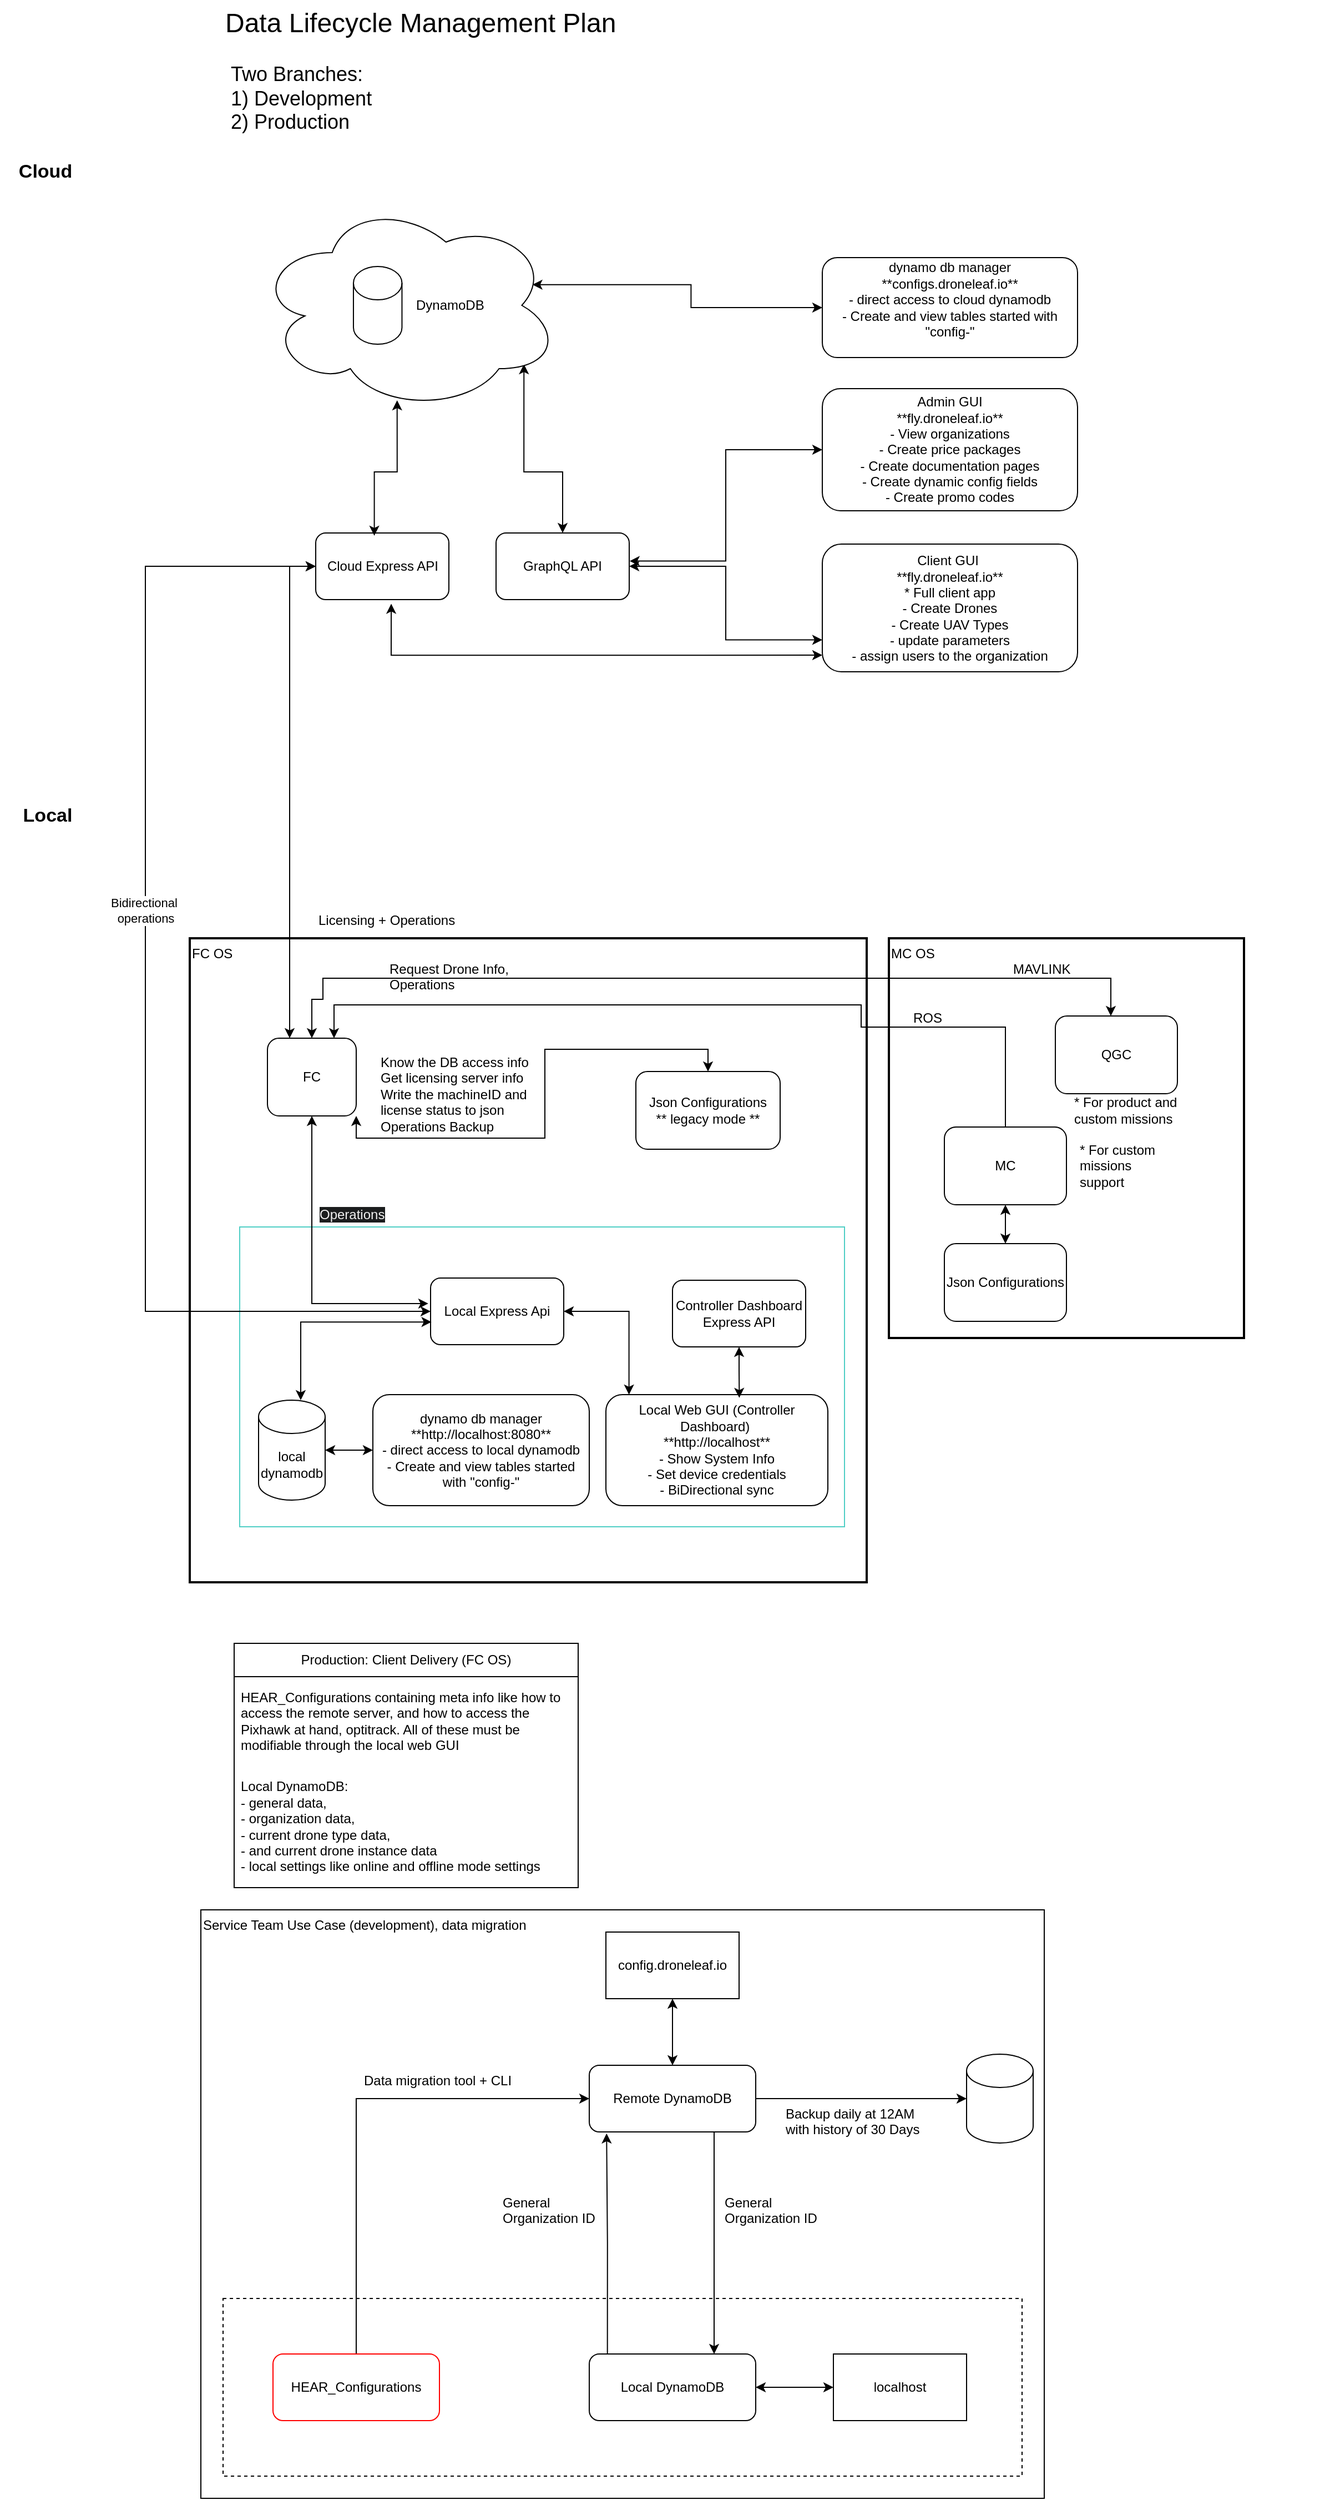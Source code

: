<mxfile version="24.7.17">
  <diagram name="Page-1" id="wEaOUi3Pj6hZfM4FQyrd">
    <mxGraphModel dx="1971" dy="1722" grid="1" gridSize="10" guides="1" tooltips="1" connect="1" arrows="1" fold="1" page="1" pageScale="1" pageWidth="850" pageHeight="1100" math="0" shadow="0">
      <root>
        <mxCell id="0" />
        <mxCell id="1" parent="0" />
        <mxCell id="-x9LoiYlIFWPIXEZT7Lc-37" value="" style="rounded=0;whiteSpace=wrap;html=1;align=left;verticalAlign=top;fillColor=none;strokeWidth=2;strokeColor=#FFFFFF;" vertex="1" parent="1">
          <mxGeometry x="-170" y="355" width="1200" height="755" as="geometry" />
        </mxCell>
        <mxCell id="-x9LoiYlIFWPIXEZT7Lc-34" value="" style="rounded=0;whiteSpace=wrap;html=1;align=left;verticalAlign=top;fillColor=none;strokeWidth=2;strokeColor=#FFFFFF;" vertex="1" parent="1">
          <mxGeometry x="-170" y="-220" width="1200" height="530" as="geometry" />
        </mxCell>
        <mxCell id="qlC8jze0-tgk6nKBFoq2-5" value="FC OS" style="rounded=0;whiteSpace=wrap;html=1;align=left;verticalAlign=top;fillColor=none;strokeWidth=2;" parent="1" vertex="1">
          <mxGeometry y="495" width="610" height="580" as="geometry" />
        </mxCell>
        <mxCell id="-x9LoiYlIFWPIXEZT7Lc-21" value="" style="rounded=0;whiteSpace=wrap;html=1;align=left;verticalAlign=top;fillColor=none;strokeWidth=1;strokeColor=#50cec5;" vertex="1" parent="1">
          <mxGeometry x="45" y="755" width="545" height="270" as="geometry" />
        </mxCell>
        <mxCell id="C1pOEUcsQqXFjarirRQL-31" value="Service Team Use Case (development), data migration" style="rounded=0;whiteSpace=wrap;html=1;verticalAlign=top;align=left;" parent="1" vertex="1">
          <mxGeometry x="10" y="1370" width="760" height="530" as="geometry" />
        </mxCell>
        <mxCell id="C1pOEUcsQqXFjarirRQL-26" value="" style="rounded=0;whiteSpace=wrap;html=1;fillColor=none;dashed=1;" parent="1" vertex="1">
          <mxGeometry x="30" y="1720" width="720" height="160" as="geometry" />
        </mxCell>
        <mxCell id="qlC8jze0-tgk6nKBFoq2-6" value="MC OS" style="rounded=0;whiteSpace=wrap;html=1;align=left;verticalAlign=top;strokeWidth=2;" parent="1" vertex="1">
          <mxGeometry x="630" y="495" width="320" height="360" as="geometry" />
        </mxCell>
        <mxCell id="qlC8jze0-tgk6nKBFoq2-7" value="FC" style="rounded=1;whiteSpace=wrap;html=1;" parent="1" vertex="1">
          <mxGeometry x="70" y="585" width="80" height="70" as="geometry" />
        </mxCell>
        <mxCell id="C1pOEUcsQqXFjarirRQL-5" style="edgeStyle=orthogonalEdgeStyle;rounded=0;orthogonalLoop=1;jettySize=auto;html=1;exitX=-0.017;exitY=0.383;exitDx=0;exitDy=0;exitPerimeter=0;entryX=0.5;entryY=1;entryDx=0;entryDy=0;startArrow=classic;startFill=1;" parent="1" source="-x9LoiYlIFWPIXEZT7Lc-17" target="qlC8jze0-tgk6nKBFoq2-7" edge="1">
          <mxGeometry relative="1" as="geometry" />
        </mxCell>
        <mxCell id="qlC8jze0-tgk6nKBFoq2-8" value="local&lt;div&gt;dynamo&lt;span style=&quot;background-color: initial;&quot;&gt;db&lt;/span&gt;&lt;/div&gt;" style="shape=cylinder3;whiteSpace=wrap;html=1;boundedLbl=1;backgroundOutline=1;size=15;" parent="1" vertex="1">
          <mxGeometry x="62" y="911" width="60" height="90" as="geometry" />
        </mxCell>
        <mxCell id="qlC8jze0-tgk6nKBFoq2-10" value="Local Web GUI (Controller Dashboard)&amp;nbsp;&lt;div&gt;**http://localhost**&lt;br&gt;&lt;div&gt;- Show System Info&lt;br&gt;- Set device credentials&lt;br&gt;- BiDirectional sync&lt;/div&gt;&lt;/div&gt;" style="rounded=1;whiteSpace=wrap;html=1;" parent="1" vertex="1">
          <mxGeometry x="375" y="906" width="200" height="100" as="geometry" />
        </mxCell>
        <mxCell id="qlC8jze0-tgk6nKBFoq2-12" value="Json Configurations&lt;div&gt;** legacy mode **&lt;/div&gt;" style="rounded=1;whiteSpace=wrap;html=1;" parent="1" vertex="1">
          <mxGeometry x="402" y="615" width="130" height="70" as="geometry" />
        </mxCell>
        <mxCell id="qlC8jze0-tgk6nKBFoq2-13" value="Json Configurations" style="rounded=1;whiteSpace=wrap;html=1;" parent="1" vertex="1">
          <mxGeometry x="680" y="770" width="110" height="70" as="geometry" />
        </mxCell>
        <mxCell id="C1pOEUcsQqXFjarirRQL-33" style="edgeStyle=orthogonalEdgeStyle;rounded=0;orthogonalLoop=1;jettySize=auto;html=1;entryX=0.5;entryY=0;entryDx=0;entryDy=0;startArrow=classic;startFill=1;" parent="1" source="qlC8jze0-tgk6nKBFoq2-14" target="qlC8jze0-tgk6nKBFoq2-7" edge="1">
          <mxGeometry relative="1" as="geometry">
            <mxPoint x="705" y="530" as="sourcePoint" />
            <mxPoint x="105" y="550" as="targetPoint" />
            <Array as="points">
              <mxPoint x="830" y="531" />
              <mxPoint x="120" y="531" />
              <mxPoint x="120" y="550" />
              <mxPoint x="110" y="550" />
            </Array>
          </mxGeometry>
        </mxCell>
        <mxCell id="qlC8jze0-tgk6nKBFoq2-14" value="QGC" style="rounded=1;whiteSpace=wrap;html=1;" parent="1" vertex="1">
          <mxGeometry x="780" y="565" width="110" height="70" as="geometry" />
        </mxCell>
        <mxCell id="C1pOEUcsQqXFjarirRQL-48" style="edgeStyle=orthogonalEdgeStyle;rounded=0;orthogonalLoop=1;jettySize=auto;html=1;exitX=0.5;exitY=0;exitDx=0;exitDy=0;entryX=0.75;entryY=0;entryDx=0;entryDy=0;startArrow=none;startFill=0;" parent="1" source="qlC8jze0-tgk6nKBFoq2-16" target="qlC8jze0-tgk6nKBFoq2-7" edge="1">
          <mxGeometry relative="1" as="geometry">
            <Array as="points">
              <mxPoint x="735" y="575" />
              <mxPoint x="605" y="575" />
              <mxPoint x="605" y="555" />
              <mxPoint x="130" y="555" />
            </Array>
          </mxGeometry>
        </mxCell>
        <mxCell id="qlC8jze0-tgk6nKBFoq2-16" value="MC" style="rounded=1;whiteSpace=wrap;html=1;" parent="1" vertex="1">
          <mxGeometry x="680" y="665" width="110" height="70" as="geometry" />
        </mxCell>
        <mxCell id="C1pOEUcsQqXFjarirRQL-1" value="Production: Client Delivery (FC OS)" style="swimlane;fontStyle=0;childLayout=stackLayout;horizontal=1;startSize=30;horizontalStack=0;resizeParent=1;resizeParentMax=0;resizeLast=0;collapsible=1;marginBottom=0;whiteSpace=wrap;html=1;" parent="1" vertex="1">
          <mxGeometry x="40" y="1130" width="310" height="220" as="geometry">
            <mxRectangle x="40" y="1130" width="230" height="30" as="alternateBounds" />
          </mxGeometry>
        </mxCell>
        <mxCell id="C1pOEUcsQqXFjarirRQL-3" value="HEAR_Configurations containing meta info like how to access the remote server, and how to access the Pixhawk at hand, optitrack. All of these must be modifiable through the local web GUI" style="text;strokeColor=none;fillColor=none;align=left;verticalAlign=middle;spacingLeft=4;spacingRight=4;overflow=hidden;points=[[0,0.5],[1,0.5]];portConstraint=eastwest;rotatable=0;whiteSpace=wrap;html=1;" parent="C1pOEUcsQqXFjarirRQL-1" vertex="1">
          <mxGeometry y="30" width="310" height="80" as="geometry" />
        </mxCell>
        <mxCell id="C1pOEUcsQqXFjarirRQL-4" value="Local DynamoDB:&lt;div&gt;- general data,&amp;nbsp;&lt;/div&gt;&lt;div&gt;- organization data,&amp;nbsp;&lt;/div&gt;&lt;div&gt;- current drone type data,&amp;nbsp;&lt;/div&gt;&lt;div&gt;- and current drone instance data&lt;/div&gt;&lt;div&gt;- local settings like online and offline mode settings&lt;/div&gt;" style="text;strokeColor=none;fillColor=none;align=left;verticalAlign=middle;spacingLeft=4;spacingRight=4;overflow=hidden;points=[[0,0.5],[1,0.5]];portConstraint=eastwest;rotatable=0;whiteSpace=wrap;html=1;" parent="C1pOEUcsQqXFjarirRQL-1" vertex="1">
          <mxGeometry y="110" width="310" height="110" as="geometry" />
        </mxCell>
        <mxCell id="C1pOEUcsQqXFjarirRQL-6" style="edgeStyle=orthogonalEdgeStyle;rounded=0;orthogonalLoop=1;jettySize=auto;html=1;exitX=0.5;exitY=0;exitDx=0;exitDy=0;entryX=1;entryY=1;entryDx=0;entryDy=0;startArrow=classic;startFill=1;" parent="1" source="qlC8jze0-tgk6nKBFoq2-12" target="qlC8jze0-tgk6nKBFoq2-7" edge="1">
          <mxGeometry relative="1" as="geometry">
            <mxPoint x="120" y="765" as="sourcePoint" />
            <mxPoint x="120" y="665" as="targetPoint" />
            <Array as="points">
              <mxPoint x="467" y="595" />
              <mxPoint x="320" y="595" />
              <mxPoint x="320" y="675" />
              <mxPoint x="150" y="675" />
            </Array>
          </mxGeometry>
        </mxCell>
        <mxCell id="C1pOEUcsQqXFjarirRQL-7" value="Know the DB access info&lt;div&gt;Get licensing server info&lt;br&gt;&lt;div&gt;Write the machineID and license status to json&lt;/div&gt;&lt;/div&gt;&lt;div&gt;Operations Backup&lt;/div&gt;" style="text;html=1;align=left;verticalAlign=top;whiteSpace=wrap;rounded=0;" parent="1" vertex="1">
          <mxGeometry x="170" y="593" width="145" height="100" as="geometry" />
        </mxCell>
        <mxCell id="C1pOEUcsQqXFjarirRQL-9" style="edgeStyle=orthogonalEdgeStyle;rounded=0;orthogonalLoop=1;jettySize=auto;html=1;entryX=0.104;entryY=0;entryDx=0;entryDy=0;startArrow=classic;startFill=1;entryPerimeter=0;" parent="1" source="-x9LoiYlIFWPIXEZT7Lc-17" target="qlC8jze0-tgk6nKBFoq2-10" edge="1">
          <mxGeometry relative="1" as="geometry">
            <mxPoint x="300" y="765" as="sourcePoint" />
            <mxPoint x="160" y="665" as="targetPoint" />
          </mxGeometry>
        </mxCell>
        <mxCell id="C1pOEUcsQqXFjarirRQL-13" style="edgeStyle=orthogonalEdgeStyle;rounded=0;orthogonalLoop=1;jettySize=auto;html=1;exitX=0.5;exitY=0;exitDx=0;exitDy=0;" parent="1" source="C1pOEUcsQqXFjarirRQL-10" target="C1pOEUcsQqXFjarirRQL-11" edge="1">
          <mxGeometry relative="1" as="geometry">
            <Array as="points">
              <mxPoint x="150" y="1540" />
            </Array>
          </mxGeometry>
        </mxCell>
        <mxCell id="C1pOEUcsQqXFjarirRQL-10" value="HEAR_Configurations" style="rounded=1;whiteSpace=wrap;html=1;strokeColor=#FF0000;" parent="1" vertex="1">
          <mxGeometry x="75" y="1770" width="150" height="60" as="geometry" />
        </mxCell>
        <mxCell id="C1pOEUcsQqXFjarirRQL-11" value="Remote DynamoDB" style="rounded=1;whiteSpace=wrap;html=1;" parent="1" vertex="1">
          <mxGeometry x="360" y="1510" width="150" height="60" as="geometry" />
        </mxCell>
        <mxCell id="C1pOEUcsQqXFjarirRQL-12" value="Local DynamoDB" style="rounded=1;whiteSpace=wrap;html=1;" parent="1" vertex="1">
          <mxGeometry x="360" y="1770" width="150" height="60" as="geometry" />
        </mxCell>
        <mxCell id="C1pOEUcsQqXFjarirRQL-14" value="Data migration tool + CLI" style="text;html=1;align=left;verticalAlign=top;whiteSpace=wrap;rounded=0;" parent="1" vertex="1">
          <mxGeometry x="155" y="1510" width="160" height="30" as="geometry" />
        </mxCell>
        <mxCell id="C1pOEUcsQqXFjarirRQL-15" style="edgeStyle=orthogonalEdgeStyle;rounded=0;orthogonalLoop=1;jettySize=auto;html=1;exitX=0.109;exitY=-0.003;exitDx=0;exitDy=0;entryX=0.104;entryY=1.023;entryDx=0;entryDy=0;exitPerimeter=0;entryPerimeter=0;" parent="1" source="C1pOEUcsQqXFjarirRQL-12" target="C1pOEUcsQqXFjarirRQL-11" edge="1">
          <mxGeometry relative="1" as="geometry">
            <mxPoint x="250" y="1590" as="sourcePoint" />
            <mxPoint x="380" y="1590" as="targetPoint" />
          </mxGeometry>
        </mxCell>
        <mxCell id="C1pOEUcsQqXFjarirRQL-16" style="edgeStyle=orthogonalEdgeStyle;rounded=0;orthogonalLoop=1;jettySize=auto;html=1;exitX=0.75;exitY=1;exitDx=0;exitDy=0;entryX=0.75;entryY=0;entryDx=0;entryDy=0;" parent="1" source="C1pOEUcsQqXFjarirRQL-11" target="C1pOEUcsQqXFjarirRQL-12" edge="1">
          <mxGeometry relative="1" as="geometry">
            <mxPoint x="386" y="1780" as="sourcePoint" />
            <mxPoint x="386" y="1581" as="targetPoint" />
          </mxGeometry>
        </mxCell>
        <mxCell id="C1pOEUcsQqXFjarirRQL-17" value="General&lt;div&gt;Organization ID&lt;/div&gt;" style="text;html=1;align=left;verticalAlign=top;whiteSpace=wrap;rounded=0;" parent="1" vertex="1">
          <mxGeometry x="480" y="1620" width="100" height="80" as="geometry" />
        </mxCell>
        <mxCell id="C1pOEUcsQqXFjarirRQL-18" value="General&lt;div&gt;Organization ID&lt;/div&gt;" style="text;html=1;align=left;verticalAlign=top;whiteSpace=wrap;rounded=0;" parent="1" vertex="1">
          <mxGeometry x="280" y="1620" width="100" height="80" as="geometry" />
        </mxCell>
        <mxCell id="C1pOEUcsQqXFjarirRQL-20" style="edgeStyle=orthogonalEdgeStyle;rounded=0;orthogonalLoop=1;jettySize=auto;html=1;exitX=0.5;exitY=0;exitDx=0;exitDy=0;entryX=0.5;entryY=1;entryDx=0;entryDy=0;startArrow=classic;startFill=1;" parent="1" source="C1pOEUcsQqXFjarirRQL-11" target="C1pOEUcsQqXFjarirRQL-23" edge="1">
          <mxGeometry relative="1" as="geometry">
            <mxPoint x="550" y="1450" as="targetPoint" />
          </mxGeometry>
        </mxCell>
        <mxCell id="C1pOEUcsQqXFjarirRQL-23" value="config.droneleaf.io" style="rounded=0;whiteSpace=wrap;html=1;" parent="1" vertex="1">
          <mxGeometry x="375" y="1390" width="120" height="60" as="geometry" />
        </mxCell>
        <mxCell id="C1pOEUcsQqXFjarirRQL-24" value="localhost" style="rounded=0;whiteSpace=wrap;html=1;" parent="1" vertex="1">
          <mxGeometry x="580" y="1770" width="120" height="60" as="geometry" />
        </mxCell>
        <mxCell id="C1pOEUcsQqXFjarirRQL-25" style="edgeStyle=orthogonalEdgeStyle;rounded=0;orthogonalLoop=1;jettySize=auto;html=1;exitX=1;exitY=0.5;exitDx=0;exitDy=0;entryX=0;entryY=0.5;entryDx=0;entryDy=0;startArrow=classic;startFill=1;" parent="1" source="C1pOEUcsQqXFjarirRQL-12" target="C1pOEUcsQqXFjarirRQL-24" edge="1">
          <mxGeometry relative="1" as="geometry">
            <mxPoint x="544.5" y="1760" as="sourcePoint" />
            <mxPoint x="659.5" y="1700" as="targetPoint" />
          </mxGeometry>
        </mxCell>
        <mxCell id="C1pOEUcsQqXFjarirRQL-27" value="" style="shape=cylinder3;whiteSpace=wrap;html=1;boundedLbl=1;backgroundOutline=1;size=15;" parent="1" vertex="1">
          <mxGeometry x="700" y="1500" width="60" height="80" as="geometry" />
        </mxCell>
        <mxCell id="C1pOEUcsQqXFjarirRQL-28" style="edgeStyle=orthogonalEdgeStyle;rounded=0;orthogonalLoop=1;jettySize=auto;html=1;exitX=1;exitY=0.5;exitDx=0;exitDy=0;entryX=0;entryY=0.5;entryDx=0;entryDy=0;entryPerimeter=0;" parent="1" source="C1pOEUcsQqXFjarirRQL-11" target="C1pOEUcsQqXFjarirRQL-27" edge="1">
          <mxGeometry relative="1" as="geometry" />
        </mxCell>
        <mxCell id="C1pOEUcsQqXFjarirRQL-29" value="Backup daily at 12AM&lt;br&gt;with history of 30 Days" style="text;html=1;align=left;verticalAlign=top;whiteSpace=wrap;rounded=0;" parent="1" vertex="1">
          <mxGeometry x="535" y="1540" width="165" height="30" as="geometry" />
        </mxCell>
        <mxCell id="C1pOEUcsQqXFjarirRQL-32" value="Two Branches:&lt;div&gt;1) Development&lt;/div&gt;&lt;div&gt;2) Production&lt;/div&gt;" style="text;html=1;align=left;verticalAlign=top;whiteSpace=wrap;rounded=0;fontSize=18;" parent="1" vertex="1">
          <mxGeometry x="35" y="-300" width="250" height="80" as="geometry" />
        </mxCell>
        <mxCell id="C1pOEUcsQqXFjarirRQL-34" value="Request Drone Info, Operations" style="text;html=1;align=left;verticalAlign=top;whiteSpace=wrap;rounded=0;" parent="1" vertex="1">
          <mxGeometry x="177.5" y="509" width="112.5" height="30" as="geometry" />
        </mxCell>
        <mxCell id="C1pOEUcsQqXFjarirRQL-36" value="Data Lifecycle Management Plan" style="text;html=1;align=left;verticalAlign=top;whiteSpace=wrap;rounded=0;fontSize=24;" parent="1" vertex="1">
          <mxGeometry x="30" y="-350" width="510" height="30" as="geometry" />
        </mxCell>
        <mxCell id="C1pOEUcsQqXFjarirRQL-38" style="edgeStyle=orthogonalEdgeStyle;rounded=0;orthogonalLoop=1;jettySize=auto;html=1;exitX=0.25;exitY=0;exitDx=0;exitDy=0;entryX=0;entryY=0.5;entryDx=0;entryDy=0;startArrow=classic;startFill=1;" parent="1" source="qlC8jze0-tgk6nKBFoq2-7" target="-x9LoiYlIFWPIXEZT7Lc-22" edge="1">
          <mxGeometry relative="1" as="geometry" />
        </mxCell>
        <mxCell id="C1pOEUcsQqXFjarirRQL-39" value="Licensing + Operations" style="text;html=1;align=left;verticalAlign=top;whiteSpace=wrap;rounded=0;" parent="1" vertex="1">
          <mxGeometry x="113.5" y="465" width="162.5" height="30" as="geometry" />
        </mxCell>
        <mxCell id="C1pOEUcsQqXFjarirRQL-41" style="edgeStyle=orthogonalEdgeStyle;rounded=0;orthogonalLoop=1;jettySize=auto;html=1;exitX=0;exitY=0.5;exitDx=0;exitDy=0;startArrow=classic;startFill=1;entryX=0;entryY=0.5;entryDx=0;entryDy=0;" parent="1" source="-x9LoiYlIFWPIXEZT7Lc-17" target="-x9LoiYlIFWPIXEZT7Lc-22" edge="1">
          <mxGeometry relative="1" as="geometry">
            <Array as="points">
              <mxPoint x="-40" y="831" />
              <mxPoint x="-40" y="160" />
            </Array>
            <mxPoint x="40" y="220" as="targetPoint" />
          </mxGeometry>
        </mxCell>
        <mxCell id="-x9LoiYlIFWPIXEZT7Lc-27" value="Bidirectional&amp;nbsp;&lt;div&gt;operations&lt;/div&gt;" style="edgeLabel;html=1;align=center;verticalAlign=middle;resizable=0;points=[];" vertex="1" connectable="0" parent="C1pOEUcsQqXFjarirRQL-41">
          <mxGeometry x="0.266" y="-2" relative="1" as="geometry">
            <mxPoint x="-2" y="66" as="offset" />
          </mxGeometry>
        </mxCell>
        <mxCell id="C1pOEUcsQqXFjarirRQL-44" value="&lt;span style=&quot;color: rgb(240, 240, 240); font-family: Helvetica; font-size: 12px; font-style: normal; font-variant-ligatures: normal; font-variant-caps: normal; font-weight: 400; letter-spacing: normal; orphans: 2; text-align: left; text-indent: 0px; text-transform: none; widows: 2; word-spacing: 0px; -webkit-text-stroke-width: 0px; white-space: normal; background-color: rgb(27, 29, 30); text-decoration-thickness: initial; text-decoration-style: initial; text-decoration-color: initial; display: inline !important; float: none;&quot;&gt;Operations&lt;/span&gt;" style="text;whiteSpace=wrap;html=1;" parent="1" vertex="1">
          <mxGeometry x="115" y="730" width="90" height="40" as="geometry" />
        </mxCell>
        <mxCell id="C1pOEUcsQqXFjarirRQL-45" style="edgeStyle=orthogonalEdgeStyle;rounded=0;orthogonalLoop=1;jettySize=auto;html=1;exitX=0.5;exitY=0;exitDx=0;exitDy=0;entryX=0.5;entryY=1;entryDx=0;entryDy=0;startArrow=classic;startFill=1;" parent="1" source="qlC8jze0-tgk6nKBFoq2-13" target="qlC8jze0-tgk6nKBFoq2-16" edge="1">
          <mxGeometry relative="1" as="geometry">
            <mxPoint x="495" y="765" as="sourcePoint" />
            <mxPoint x="495" y="645" as="targetPoint" />
          </mxGeometry>
        </mxCell>
        <mxCell id="C1pOEUcsQqXFjarirRQL-46" value="* For custom missions support" style="text;html=1;align=left;verticalAlign=middle;whiteSpace=wrap;rounded=0;" parent="1" vertex="1">
          <mxGeometry x="800" y="685" width="90" height="30" as="geometry" />
        </mxCell>
        <mxCell id="C1pOEUcsQqXFjarirRQL-47" value="* For product and custom missions" style="text;html=1;align=left;verticalAlign=middle;whiteSpace=wrap;rounded=0;" parent="1" vertex="1">
          <mxGeometry x="795" y="635" width="130" height="30" as="geometry" />
        </mxCell>
        <mxCell id="C1pOEUcsQqXFjarirRQL-49" value="ROS" style="text;html=1;align=left;verticalAlign=top;whiteSpace=wrap;rounded=0;" parent="1" vertex="1">
          <mxGeometry x="650" y="553" width="50" height="30" as="geometry" />
        </mxCell>
        <mxCell id="-x9LoiYlIFWPIXEZT7Lc-4" value="MAVLINK" style="text;html=1;align=left;verticalAlign=top;whiteSpace=wrap;rounded=0;" vertex="1" parent="1">
          <mxGeometry x="740" y="509" width="50" height="30" as="geometry" />
        </mxCell>
        <mxCell id="-x9LoiYlIFWPIXEZT7Lc-5" value="Client GUI&amp;nbsp;&lt;div&gt;**fly.droneleaf.io**&lt;div&gt;* Full client app&lt;/div&gt;&lt;div&gt;- Create Drones&lt;/div&gt;&lt;div&gt;- Create UAV Types&lt;/div&gt;&lt;div&gt;- update parameters&lt;/div&gt;&lt;div&gt;- assign users to the organization&lt;/div&gt;&lt;/div&gt;" style="rounded=1;whiteSpace=wrap;html=1;" vertex="1" parent="1">
          <mxGeometry x="570" y="140" width="230" height="115" as="geometry" />
        </mxCell>
        <mxCell id="-x9LoiYlIFWPIXEZT7Lc-7" value="Admin GUI&lt;div&gt;**fly.droneleaf.io**&lt;br&gt;&lt;div&gt;- View organizations&lt;/div&gt;&lt;div&gt;- Create price packages&lt;/div&gt;&lt;div&gt;- Create documentation pages&lt;br&gt;- Create dynamic config fields&lt;br&gt;- Create promo codes&lt;/div&gt;&lt;/div&gt;" style="rounded=1;whiteSpace=wrap;html=1;" vertex="1" parent="1">
          <mxGeometry x="570" width="230" height="110" as="geometry" />
        </mxCell>
        <mxCell id="-x9LoiYlIFWPIXEZT7Lc-10" value="dynamo db manager&lt;div&gt;**http://localhost:8080**&lt;br&gt;&lt;div&gt;- direct access to local dynamodb&lt;/div&gt;&lt;div&gt;- Create and view tables started with &quot;config-&quot;&lt;br&gt;&lt;/div&gt;&lt;/div&gt;" style="rounded=1;whiteSpace=wrap;html=1;" vertex="1" parent="1">
          <mxGeometry x="165" y="906" width="195" height="100" as="geometry" />
        </mxCell>
        <mxCell id="-x9LoiYlIFWPIXEZT7Lc-11" style="edgeStyle=orthogonalEdgeStyle;rounded=0;orthogonalLoop=1;jettySize=auto;html=1;entryX=0;entryY=0.5;entryDx=0;entryDy=0;startArrow=classic;startFill=1;exitX=1.003;exitY=0.421;exitDx=0;exitDy=0;exitPerimeter=0;" edge="1" parent="1" source="-x9LoiYlIFWPIXEZT7Lc-23" target="-x9LoiYlIFWPIXEZT7Lc-7">
          <mxGeometry relative="1" as="geometry">
            <mxPoint x="389.75" y="190" as="sourcePoint" />
            <mxPoint x="389.75" y="90" as="targetPoint" />
          </mxGeometry>
        </mxCell>
        <mxCell id="-x9LoiYlIFWPIXEZT7Lc-12" style="edgeStyle=orthogonalEdgeStyle;rounded=0;orthogonalLoop=1;jettySize=auto;html=1;entryX=0;entryY=0.75;entryDx=0;entryDy=0;startArrow=classic;startFill=1;exitX=1;exitY=0.5;exitDx=0;exitDy=0;" edge="1" parent="1" source="-x9LoiYlIFWPIXEZT7Lc-23" target="-x9LoiYlIFWPIXEZT7Lc-5">
          <mxGeometry relative="1" as="geometry">
            <mxPoint x="440" y="290" as="sourcePoint" />
            <mxPoint x="440" y="190" as="targetPoint" />
          </mxGeometry>
        </mxCell>
        <mxCell id="-x9LoiYlIFWPIXEZT7Lc-14" value="dynamo db manager&lt;div&gt;**configs.droneleaf.io**&lt;br&gt;&lt;div&gt;- direct access to cloud dynamodb&lt;/div&gt;&lt;div&gt;- Create and view tables started with &quot;config-&quot;&lt;/div&gt;&lt;div&gt;&lt;br&gt;&lt;/div&gt;&lt;/div&gt;" style="rounded=1;whiteSpace=wrap;html=1;" vertex="1" parent="1">
          <mxGeometry x="570" y="-118" width="230" height="90" as="geometry" />
        </mxCell>
        <mxCell id="-x9LoiYlIFWPIXEZT7Lc-15" style="edgeStyle=orthogonalEdgeStyle;rounded=0;orthogonalLoop=1;jettySize=auto;html=1;startArrow=classic;startFill=1;exitX=0.91;exitY=0.402;exitDx=0;exitDy=0;exitPerimeter=0;" edge="1" parent="1" source="qlC8jze0-tgk6nKBFoq2-1" target="-x9LoiYlIFWPIXEZT7Lc-14">
          <mxGeometry relative="1" as="geometry">
            <mxPoint x="322" y="175" as="sourcePoint" />
            <mxPoint x="530" y="-40" as="targetPoint" />
          </mxGeometry>
        </mxCell>
        <mxCell id="-x9LoiYlIFWPIXEZT7Lc-17" value="Local Express Api" style="rounded=1;whiteSpace=wrap;html=1;" vertex="1" parent="1">
          <mxGeometry x="217" y="801" width="120" height="60" as="geometry" />
        </mxCell>
        <mxCell id="-x9LoiYlIFWPIXEZT7Lc-18" value="" style="endArrow=classic;startArrow=classic;html=1;rounded=0;entryX=0;entryY=0.5;entryDx=0;entryDy=0;" edge="1" parent="1" source="qlC8jze0-tgk6nKBFoq2-8" target="-x9LoiYlIFWPIXEZT7Lc-10">
          <mxGeometry width="50" height="50" relative="1" as="geometry">
            <mxPoint x="105" y="905" as="sourcePoint" />
            <mxPoint x="155" y="855" as="targetPoint" />
          </mxGeometry>
        </mxCell>
        <mxCell id="-x9LoiYlIFWPIXEZT7Lc-20" style="edgeStyle=orthogonalEdgeStyle;rounded=0;orthogonalLoop=1;jettySize=auto;html=1;exitX=0.007;exitY=0.66;exitDx=0;exitDy=0;exitPerimeter=0;entryX=0.633;entryY=0;entryDx=0;entryDy=0;startArrow=classic;startFill=1;entryPerimeter=0;" edge="1" parent="1" source="-x9LoiYlIFWPIXEZT7Lc-17" target="qlC8jze0-tgk6nKBFoq2-8">
          <mxGeometry relative="1" as="geometry">
            <mxPoint x="224" y="783" as="sourcePoint" />
            <mxPoint x="120" y="665" as="targetPoint" />
          </mxGeometry>
        </mxCell>
        <mxCell id="-x9LoiYlIFWPIXEZT7Lc-22" value="Cloud Express API" style="rounded=1;whiteSpace=wrap;html=1;" vertex="1" parent="1">
          <mxGeometry x="113.5" y="130" width="120" height="60" as="geometry" />
        </mxCell>
        <mxCell id="-x9LoiYlIFWPIXEZT7Lc-23" value="GraphQL API" style="rounded=1;whiteSpace=wrap;html=1;" vertex="1" parent="1">
          <mxGeometry x="276" y="130" width="120" height="60" as="geometry" />
        </mxCell>
        <mxCell id="-x9LoiYlIFWPIXEZT7Lc-24" style="edgeStyle=orthogonalEdgeStyle;rounded=0;orthogonalLoop=1;jettySize=auto;html=1;startArrow=classic;startFill=1;exitX=0.882;exitY=0.779;exitDx=0;exitDy=0;exitPerimeter=0;" edge="1" parent="1" source="qlC8jze0-tgk6nKBFoq2-1" target="-x9LoiYlIFWPIXEZT7Lc-23">
          <mxGeometry relative="1" as="geometry">
            <mxPoint x="165.02" y="50" as="sourcePoint" />
            <mxPoint x="520.52" y="77" as="targetPoint" />
          </mxGeometry>
        </mxCell>
        <mxCell id="-x9LoiYlIFWPIXEZT7Lc-26" style="edgeStyle=orthogonalEdgeStyle;rounded=0;orthogonalLoop=1;jettySize=auto;html=1;startArrow=classic;startFill=1;exitX=0.464;exitY=0.95;exitDx=0;exitDy=0;exitPerimeter=0;entryX=0.44;entryY=0.041;entryDx=0;entryDy=0;entryPerimeter=0;" edge="1" parent="1" source="qlC8jze0-tgk6nKBFoq2-1" target="-x9LoiYlIFWPIXEZT7Lc-22">
          <mxGeometry relative="1" as="geometry">
            <mxPoint x="58.48" y="-40" as="sourcePoint" />
            <mxPoint x="86.48" y="92" as="targetPoint" />
          </mxGeometry>
        </mxCell>
        <mxCell id="-x9LoiYlIFWPIXEZT7Lc-28" value="Controller Dashboard Express API" style="rounded=1;whiteSpace=wrap;html=1;" vertex="1" parent="1">
          <mxGeometry x="435" y="803" width="120" height="60" as="geometry" />
        </mxCell>
        <mxCell id="-x9LoiYlIFWPIXEZT7Lc-29" style="edgeStyle=orthogonalEdgeStyle;rounded=0;orthogonalLoop=1;jettySize=auto;html=1;entryX=0.601;entryY=0.029;entryDx=0;entryDy=0;startArrow=classic;startFill=1;entryPerimeter=0;exitX=0.5;exitY=1;exitDx=0;exitDy=0;" edge="1" parent="1" source="-x9LoiYlIFWPIXEZT7Lc-28" target="qlC8jze0-tgk6nKBFoq2-10">
          <mxGeometry relative="1" as="geometry">
            <mxPoint x="375" y="780" as="sourcePoint" />
            <mxPoint x="434" y="855" as="targetPoint" />
          </mxGeometry>
        </mxCell>
        <mxCell id="-x9LoiYlIFWPIXEZT7Lc-32" style="edgeStyle=orthogonalEdgeStyle;rounded=0;orthogonalLoop=1;jettySize=auto;html=1;startArrow=classic;startFill=1;exitX=0.567;exitY=1.062;exitDx=0;exitDy=0;exitPerimeter=0;entryX=0;entryY=0.87;entryDx=0;entryDy=0;entryPerimeter=0;" edge="1" parent="1" source="-x9LoiYlIFWPIXEZT7Lc-22" target="-x9LoiYlIFWPIXEZT7Lc-5">
          <mxGeometry relative="1" as="geometry">
            <mxPoint x="406" y="170" as="sourcePoint" />
            <mxPoint x="470" y="240" as="targetPoint" />
            <Array as="points">
              <mxPoint x="182" y="240" />
            </Array>
          </mxGeometry>
        </mxCell>
        <mxCell id="-x9LoiYlIFWPIXEZT7Lc-35" value="&lt;font style=&quot;font-size: 17px;&quot;&gt;&lt;b&gt;Cloud&lt;/b&gt;&lt;/font&gt;" style="text;html=1;align=center;verticalAlign=middle;whiteSpace=wrap;rounded=0;" vertex="1" parent="1">
          <mxGeometry x="-160" y="-210" width="60" height="30" as="geometry" />
        </mxCell>
        <mxCell id="-x9LoiYlIFWPIXEZT7Lc-36" value="" style="group" vertex="1" connectable="0" parent="1">
          <mxGeometry x="60" y="-170" width="273.397" height="190" as="geometry" />
        </mxCell>
        <mxCell id="qlC8jze0-tgk6nKBFoq2-1" value="" style="ellipse;shape=cloud;whiteSpace=wrap;html=1;" parent="-x9LoiYlIFWPIXEZT7Lc-36" vertex="1">
          <mxGeometry width="273.397" height="190" as="geometry" />
        </mxCell>
        <mxCell id="qlC8jze0-tgk6nKBFoq2-2" value="" style="shape=cylinder3;whiteSpace=wrap;html=1;boundedLbl=1;backgroundOutline=1;size=15;" parent="-x9LoiYlIFWPIXEZT7Lc-36" vertex="1">
          <mxGeometry x="87.487" y="60" width="43.744" height="70" as="geometry" />
        </mxCell>
        <mxCell id="qlC8jze0-tgk6nKBFoq2-3" value="DynamoDB" style="text;html=1;align=left;verticalAlign=middle;whiteSpace=wrap;rounded=0;" parent="-x9LoiYlIFWPIXEZT7Lc-36" vertex="1">
          <mxGeometry x="142.167" y="80" width="65.615" height="30" as="geometry" />
        </mxCell>
        <mxCell id="-x9LoiYlIFWPIXEZT7Lc-38" value="&lt;font style=&quot;font-size: 17px;&quot;&gt;&lt;b&gt;Local&lt;/b&gt;&lt;/font&gt;" style="text;html=1;align=center;verticalAlign=middle;whiteSpace=wrap;rounded=0;" vertex="1" parent="1">
          <mxGeometry x="-158" y="370" width="60" height="30" as="geometry" />
        </mxCell>
      </root>
    </mxGraphModel>
  </diagram>
</mxfile>
